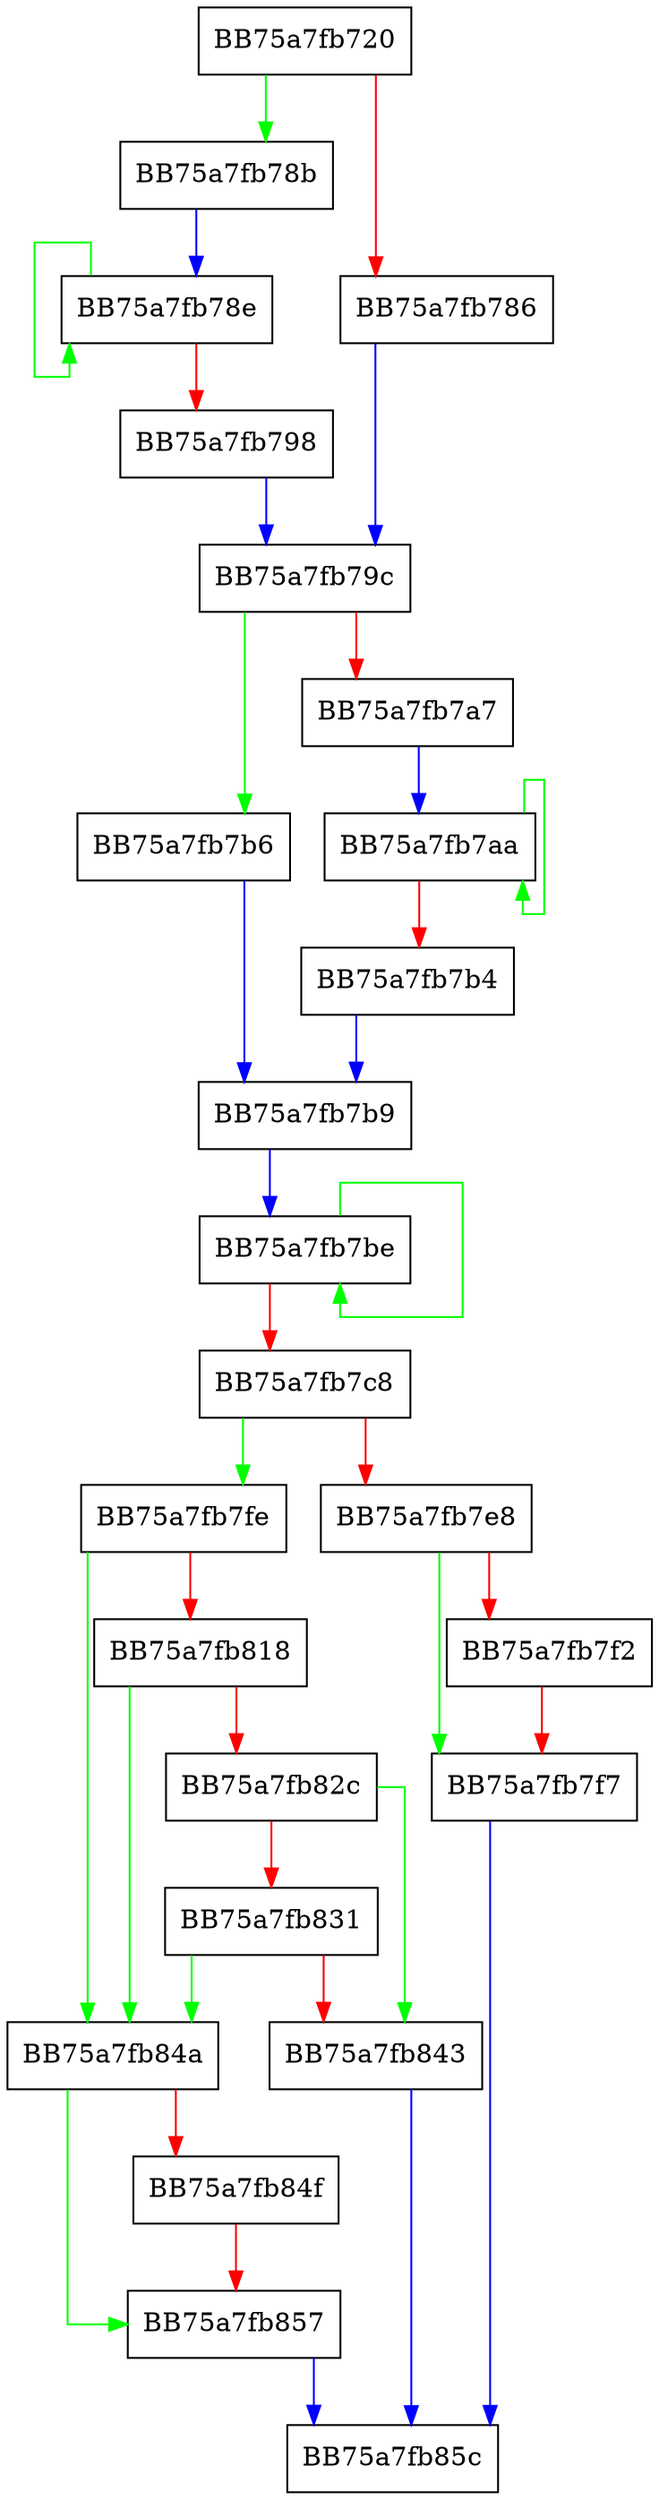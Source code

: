 digraph CreateNameForRename {
  node [shape="box"];
  graph [splines=ortho];
  BB75a7fb720 -> BB75a7fb78b [color="green"];
  BB75a7fb720 -> BB75a7fb786 [color="red"];
  BB75a7fb786 -> BB75a7fb79c [color="blue"];
  BB75a7fb78b -> BB75a7fb78e [color="blue"];
  BB75a7fb78e -> BB75a7fb78e [color="green"];
  BB75a7fb78e -> BB75a7fb798 [color="red"];
  BB75a7fb798 -> BB75a7fb79c [color="blue"];
  BB75a7fb79c -> BB75a7fb7b6 [color="green"];
  BB75a7fb79c -> BB75a7fb7a7 [color="red"];
  BB75a7fb7a7 -> BB75a7fb7aa [color="blue"];
  BB75a7fb7aa -> BB75a7fb7aa [color="green"];
  BB75a7fb7aa -> BB75a7fb7b4 [color="red"];
  BB75a7fb7b4 -> BB75a7fb7b9 [color="blue"];
  BB75a7fb7b6 -> BB75a7fb7b9 [color="blue"];
  BB75a7fb7b9 -> BB75a7fb7be [color="blue"];
  BB75a7fb7be -> BB75a7fb7be [color="green"];
  BB75a7fb7be -> BB75a7fb7c8 [color="red"];
  BB75a7fb7c8 -> BB75a7fb7fe [color="green"];
  BB75a7fb7c8 -> BB75a7fb7e8 [color="red"];
  BB75a7fb7e8 -> BB75a7fb7f7 [color="green"];
  BB75a7fb7e8 -> BB75a7fb7f2 [color="red"];
  BB75a7fb7f2 -> BB75a7fb7f7 [color="red"];
  BB75a7fb7f7 -> BB75a7fb85c [color="blue"];
  BB75a7fb7fe -> BB75a7fb84a [color="green"];
  BB75a7fb7fe -> BB75a7fb818 [color="red"];
  BB75a7fb818 -> BB75a7fb84a [color="green"];
  BB75a7fb818 -> BB75a7fb82c [color="red"];
  BB75a7fb82c -> BB75a7fb843 [color="green"];
  BB75a7fb82c -> BB75a7fb831 [color="red"];
  BB75a7fb831 -> BB75a7fb84a [color="green"];
  BB75a7fb831 -> BB75a7fb843 [color="red"];
  BB75a7fb843 -> BB75a7fb85c [color="blue"];
  BB75a7fb84a -> BB75a7fb857 [color="green"];
  BB75a7fb84a -> BB75a7fb84f [color="red"];
  BB75a7fb84f -> BB75a7fb857 [color="red"];
  BB75a7fb857 -> BB75a7fb85c [color="blue"];
}